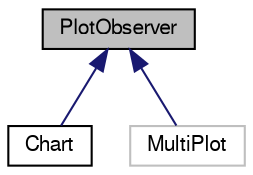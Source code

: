 digraph G
{
  bgcolor="transparent";
  edge [fontname="FreeSans",fontsize="10",labelfontname="FreeSans",labelfontsize="10"];
  node [fontname="FreeSans",fontsize="10",shape=record];
  Node1 [label="PlotObserver",height=0.2,width=0.4,color="black", fillcolor="grey75", style="filled" fontcolor="black"];
  Node1 -> Node2 [dir=back,color="midnightblue",fontsize="10",style="solid",fontname="FreeSans"];
  Node2 [label="Chart",height=0.2,width=0.4,color="black",URL="$classChart.html"];
  Node1 -> Node3 [dir=back,color="midnightblue",fontsize="10",style="solid",fontname="FreeSans"];
  Node3 [label="MultiPlot",height=0.2,width=0.4,color="grey75"];
}
